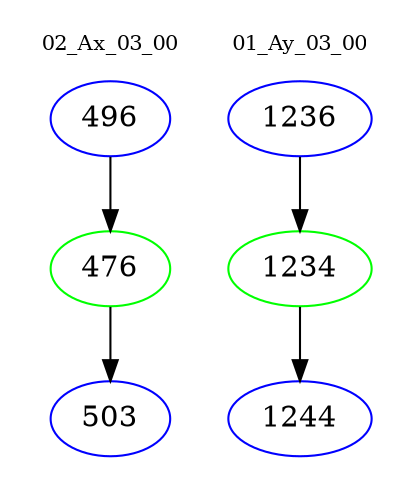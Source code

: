 digraph{
subgraph cluster_0 {
color = white
label = "02_Ax_03_00";
fontsize=10;
T0_496 [label="496", color="blue"]
T0_496 -> T0_476 [color="black"]
T0_476 [label="476", color="green"]
T0_476 -> T0_503 [color="black"]
T0_503 [label="503", color="blue"]
}
subgraph cluster_1 {
color = white
label = "01_Ay_03_00";
fontsize=10;
T1_1236 [label="1236", color="blue"]
T1_1236 -> T1_1234 [color="black"]
T1_1234 [label="1234", color="green"]
T1_1234 -> T1_1244 [color="black"]
T1_1244 [label="1244", color="blue"]
}
}
